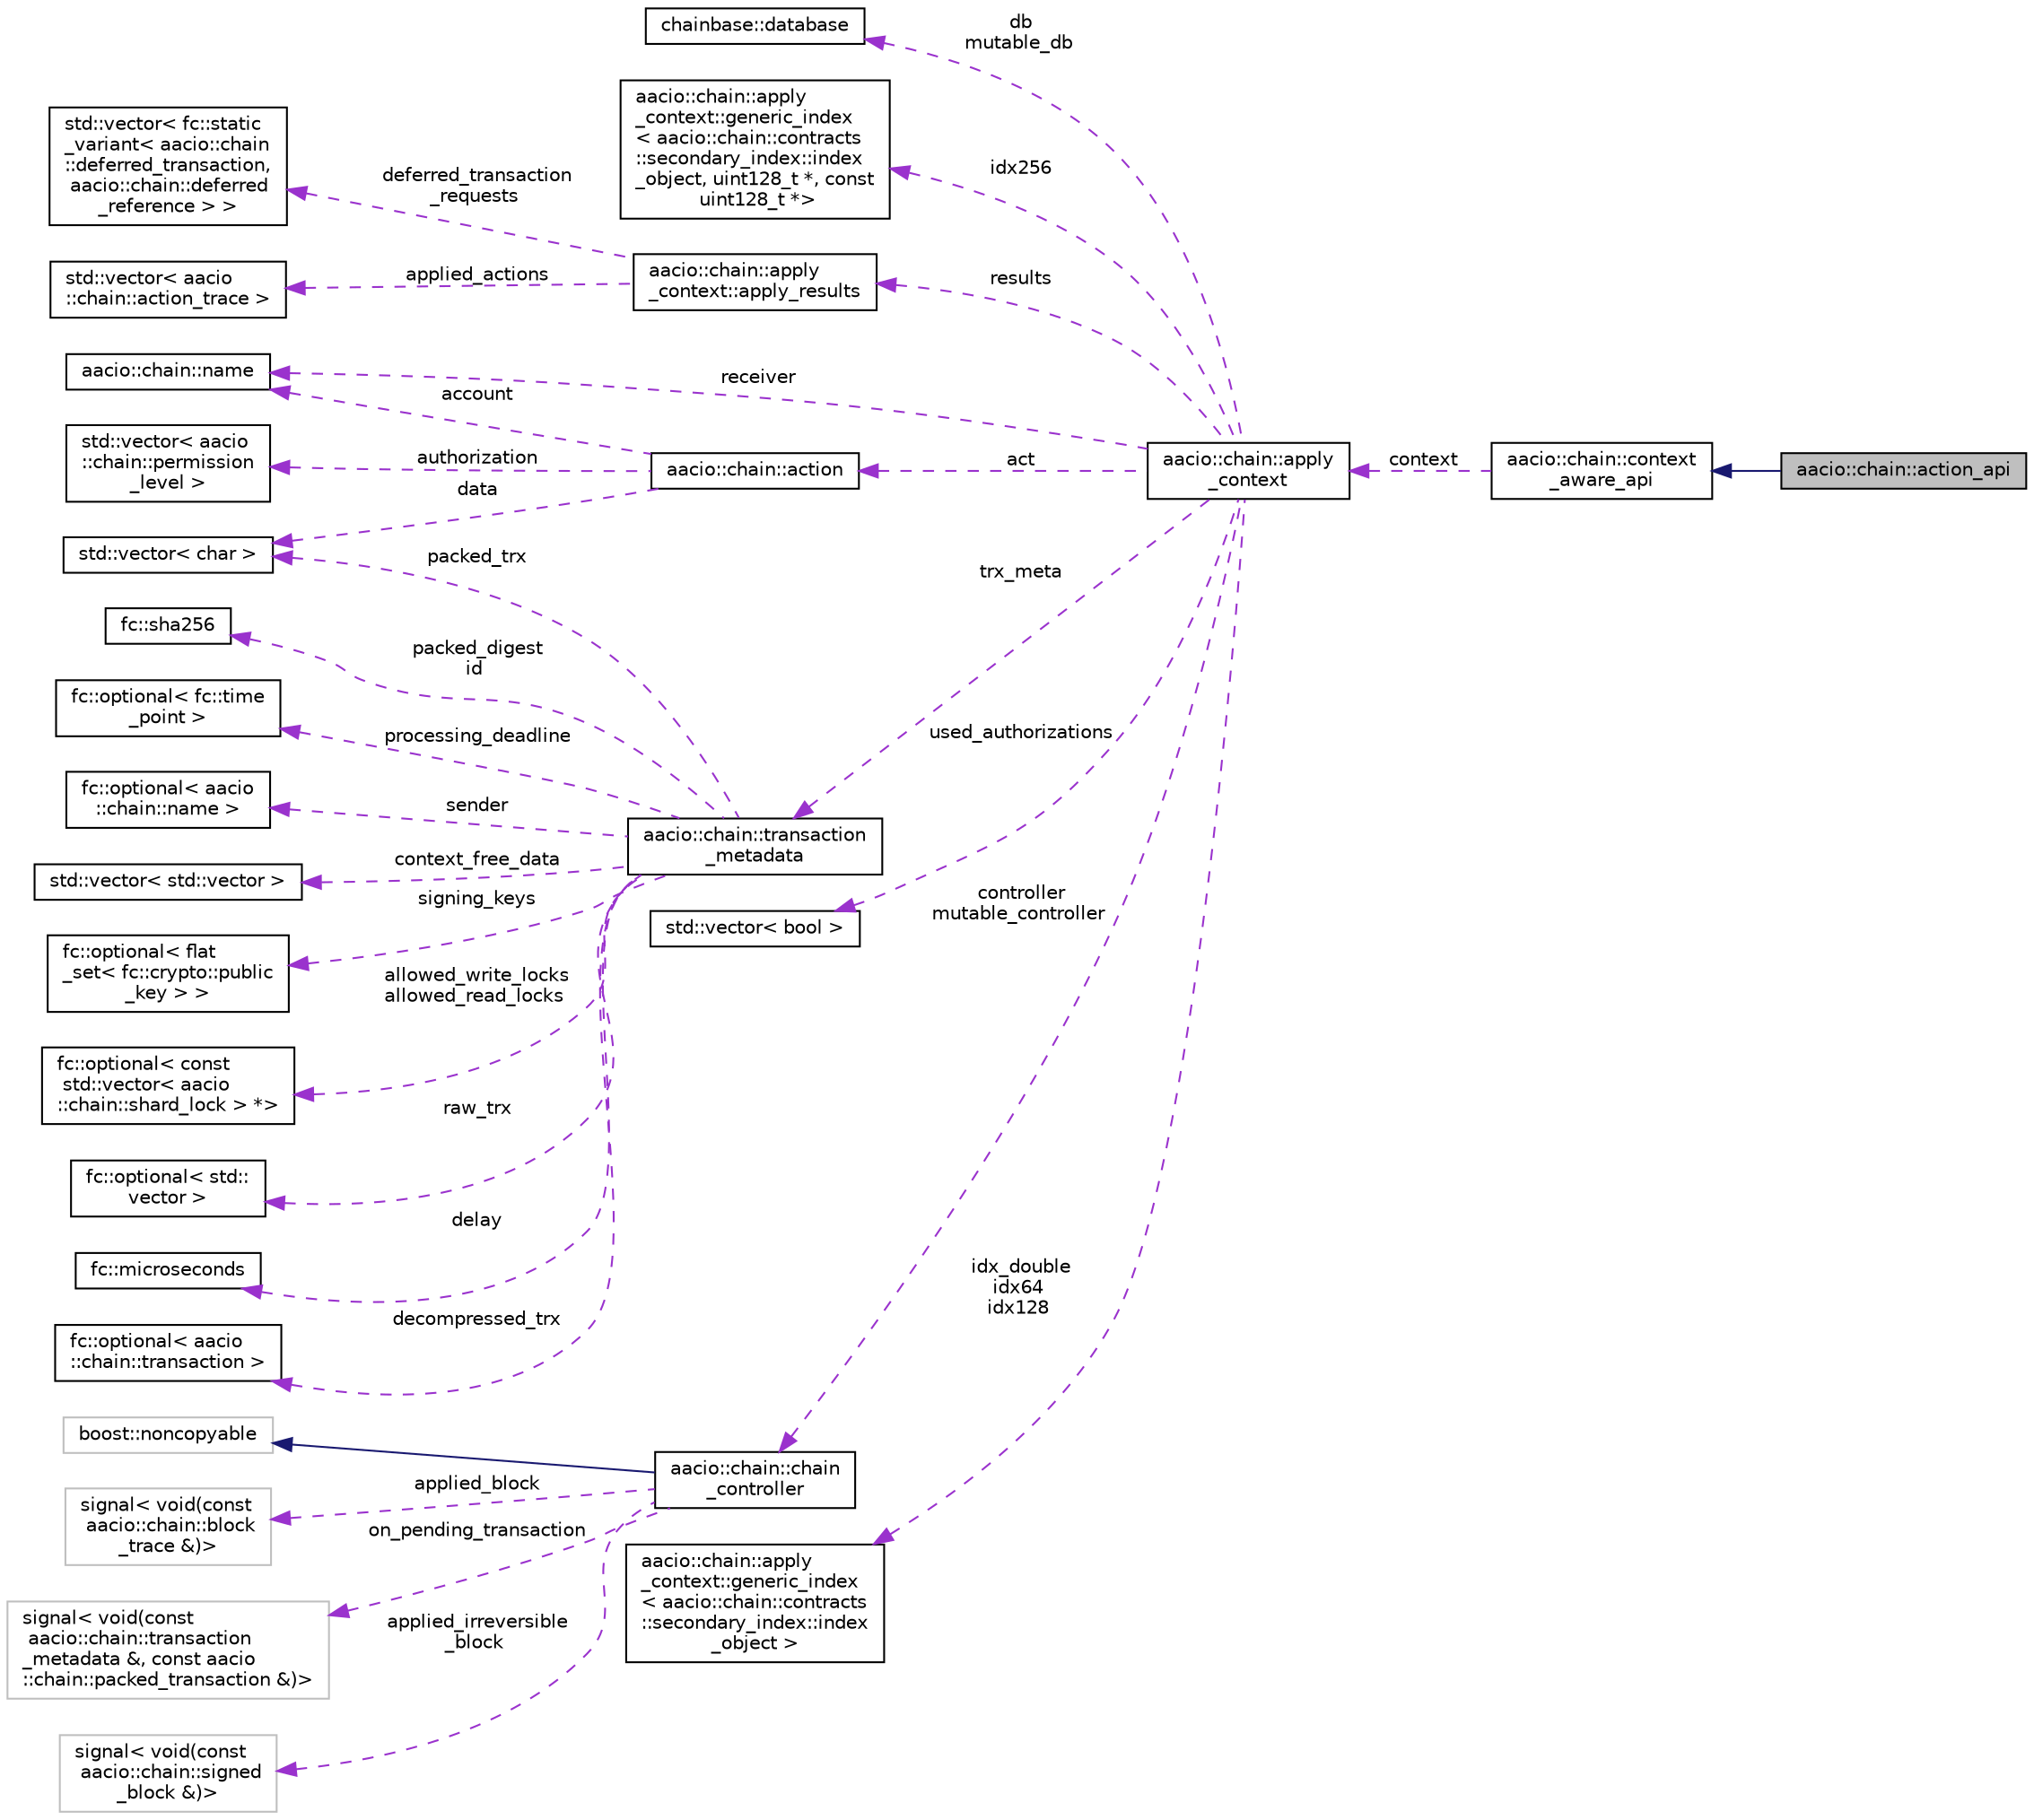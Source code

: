 digraph "aacio::chain::action_api"
{
  edge [fontname="Helvetica",fontsize="10",labelfontname="Helvetica",labelfontsize="10"];
  node [fontname="Helvetica",fontsize="10",shape=record];
  rankdir="LR";
  Node2 [label="aacio::chain::action_api",height=0.2,width=0.4,color="black", fillcolor="grey75", style="filled", fontcolor="black"];
  Node3 -> Node2 [dir="back",color="midnightblue",fontsize="10",style="solid"];
  Node3 [label="aacio::chain::context\l_aware_api",height=0.2,width=0.4,color="black", fillcolor="white", style="filled",URL="$classaacio_1_1chain_1_1context__aware__api.html"];
  Node4 -> Node3 [dir="back",color="darkorchid3",fontsize="10",style="dashed",label=" context" ];
  Node4 [label="aacio::chain::apply\l_context",height=0.2,width=0.4,color="black", fillcolor="white", style="filled",URL="$classaacio_1_1chain_1_1apply__context.html"];
  Node5 -> Node4 [dir="back",color="darkorchid3",fontsize="10",style="dashed",label=" db\nmutable_db" ];
  Node5 [label="chainbase::database",height=0.2,width=0.4,color="black", fillcolor="white", style="filled",URL="$classchainbase_1_1database.html"];
  Node6 -> Node4 [dir="back",color="darkorchid3",fontsize="10",style="dashed",label=" idx256" ];
  Node6 [label="aacio::chain::apply\l_context::generic_index\l\< aacio::chain::contracts\l::secondary_index::index\l_object, uint128_t *, const\l uint128_t *\>",height=0.2,width=0.4,color="black", fillcolor="white", style="filled",URL="$classaacio_1_1chain_1_1apply__context_1_1generic__index.html"];
  Node7 -> Node4 [dir="back",color="darkorchid3",fontsize="10",style="dashed",label=" results" ];
  Node7 [label="aacio::chain::apply\l_context::apply_results",height=0.2,width=0.4,color="black", fillcolor="white", style="filled",URL="$structaacio_1_1chain_1_1apply__context_1_1apply__results.html"];
  Node8 -> Node7 [dir="back",color="darkorchid3",fontsize="10",style="dashed",label=" deferred_transaction\l_requests" ];
  Node8 [label="std::vector\< fc::static\l_variant\< aacio::chain\l::deferred_transaction,\l aacio::chain::deferred\l_reference \> \>",height=0.2,width=0.4,color="black", fillcolor="white", style="filled",URL="$classstd_1_1vector.html"];
  Node9 -> Node7 [dir="back",color="darkorchid3",fontsize="10",style="dashed",label=" applied_actions" ];
  Node9 [label="std::vector\< aacio\l::chain::action_trace \>",height=0.2,width=0.4,color="black", fillcolor="white", style="filled",URL="$classstd_1_1vector.html"];
  Node10 -> Node4 [dir="back",color="darkorchid3",fontsize="10",style="dashed",label=" act" ];
  Node10 [label="aacio::chain::action",height=0.2,width=0.4,color="black", fillcolor="white", style="filled",URL="$structaacio_1_1chain_1_1action.html"];
  Node11 -> Node10 [dir="back",color="darkorchid3",fontsize="10",style="dashed",label=" data" ];
  Node11 [label="std::vector\< char \>",height=0.2,width=0.4,color="black", fillcolor="white", style="filled",URL="$classstd_1_1vector.html"];
  Node12 -> Node10 [dir="back",color="darkorchid3",fontsize="10",style="dashed",label=" authorization" ];
  Node12 [label="std::vector\< aacio\l::chain::permission\l_level \>",height=0.2,width=0.4,color="black", fillcolor="white", style="filled",URL="$classstd_1_1vector.html"];
  Node13 -> Node10 [dir="back",color="darkorchid3",fontsize="10",style="dashed",label=" account" ];
  Node13 [label="aacio::chain::name",height=0.2,width=0.4,color="black", fillcolor="white", style="filled",URL="$structaacio_1_1chain_1_1name.html"];
  Node14 -> Node4 [dir="back",color="darkorchid3",fontsize="10",style="dashed",label=" trx_meta" ];
  Node14 [label="aacio::chain::transaction\l_metadata",height=0.2,width=0.4,color="black", fillcolor="white", style="filled",URL="$classaacio_1_1chain_1_1transaction__metadata.html"];
  Node15 -> Node14 [dir="back",color="darkorchid3",fontsize="10",style="dashed",label=" processing_deadline" ];
  Node15 [label="fc::optional\< fc::time\l_point \>",height=0.2,width=0.4,color="black", fillcolor="white", style="filled",URL="$classfc_1_1optional.html"];
  Node11 -> Node14 [dir="back",color="darkorchid3",fontsize="10",style="dashed",label=" packed_trx" ];
  Node16 -> Node14 [dir="back",color="darkorchid3",fontsize="10",style="dashed",label=" sender" ];
  Node16 [label="fc::optional\< aacio\l::chain::name \>",height=0.2,width=0.4,color="black", fillcolor="white", style="filled",URL="$classfc_1_1optional.html"];
  Node17 -> Node14 [dir="back",color="darkorchid3",fontsize="10",style="dashed",label=" context_free_data" ];
  Node17 [label="std::vector\< std::vector \>",height=0.2,width=0.4,color="black", fillcolor="white", style="filled",URL="$classstd_1_1vector.html"];
  Node18 -> Node14 [dir="back",color="darkorchid3",fontsize="10",style="dashed",label=" signing_keys" ];
  Node18 [label="fc::optional\< flat\l_set\< fc::crypto::public\l_key \> \>",height=0.2,width=0.4,color="black", fillcolor="white", style="filled",URL="$classfc_1_1optional.html"];
  Node19 -> Node14 [dir="back",color="darkorchid3",fontsize="10",style="dashed",label=" allowed_write_locks\nallowed_read_locks" ];
  Node19 [label="fc::optional\< const\l std::vector\< aacio\l::chain::shard_lock \> *\>",height=0.2,width=0.4,color="black", fillcolor="white", style="filled",URL="$classfc_1_1optional.html"];
  Node20 -> Node14 [dir="back",color="darkorchid3",fontsize="10",style="dashed",label=" raw_trx" ];
  Node20 [label="fc::optional\< std::\lvector \>",height=0.2,width=0.4,color="black", fillcolor="white", style="filled",URL="$classfc_1_1optional.html"];
  Node21 -> Node14 [dir="back",color="darkorchid3",fontsize="10",style="dashed",label=" delay" ];
  Node21 [label="fc::microseconds",height=0.2,width=0.4,color="black", fillcolor="white", style="filled",URL="$classfc_1_1microseconds.html"];
  Node22 -> Node14 [dir="back",color="darkorchid3",fontsize="10",style="dashed",label=" decompressed_trx" ];
  Node22 [label="fc::optional\< aacio\l::chain::transaction \>",height=0.2,width=0.4,color="black", fillcolor="white", style="filled",URL="$classfc_1_1optional.html"];
  Node23 -> Node14 [dir="back",color="darkorchid3",fontsize="10",style="dashed",label=" packed_digest\nid" ];
  Node23 [label="fc::sha256",height=0.2,width=0.4,color="black", fillcolor="white", style="filled",URL="$classfc_1_1sha256.html"];
  Node13 -> Node4 [dir="back",color="darkorchid3",fontsize="10",style="dashed",label=" receiver" ];
  Node24 -> Node4 [dir="back",color="darkorchid3",fontsize="10",style="dashed",label=" used_authorizations" ];
  Node24 [label="std::vector\< bool \>",height=0.2,width=0.4,color="black", fillcolor="white", style="filled",URL="$classstd_1_1vector.html"];
  Node25 -> Node4 [dir="back",color="darkorchid3",fontsize="10",style="dashed",label=" controller\nmutable_controller" ];
  Node25 [label="aacio::chain::chain\l_controller",height=0.2,width=0.4,color="black", fillcolor="white", style="filled",URL="$classaacio_1_1chain_1_1chain__controller.html"];
  Node26 -> Node25 [dir="back",color="midnightblue",fontsize="10",style="solid"];
  Node26 [label="boost::noncopyable",height=0.2,width=0.4,color="grey75", fillcolor="white", style="filled"];
  Node27 -> Node25 [dir="back",color="darkorchid3",fontsize="10",style="dashed",label=" applied_block" ];
  Node27 [label="signal\< void(const\l aacio::chain::block\l_trace &)\>",height=0.2,width=0.4,color="grey75", fillcolor="white", style="filled"];
  Node28 -> Node25 [dir="back",color="darkorchid3",fontsize="10",style="dashed",label=" on_pending_transaction" ];
  Node28 [label="signal\< void(const\l aacio::chain::transaction\l_metadata &, const aacio\l::chain::packed_transaction &)\>",height=0.2,width=0.4,color="grey75", fillcolor="white", style="filled"];
  Node29 -> Node25 [dir="back",color="darkorchid3",fontsize="10",style="dashed",label=" applied_irreversible\l_block" ];
  Node29 [label="signal\< void(const\l aacio::chain::signed\l_block &)\>",height=0.2,width=0.4,color="grey75", fillcolor="white", style="filled"];
  Node30 -> Node4 [dir="back",color="darkorchid3",fontsize="10",style="dashed",label=" idx_double\nidx64\nidx128" ];
  Node30 [label="aacio::chain::apply\l_context::generic_index\l\< aacio::chain::contracts\l::secondary_index::index\l_object \>",height=0.2,width=0.4,color="black", fillcolor="white", style="filled",URL="$classaacio_1_1chain_1_1apply__context_1_1generic__index.html"];
}
